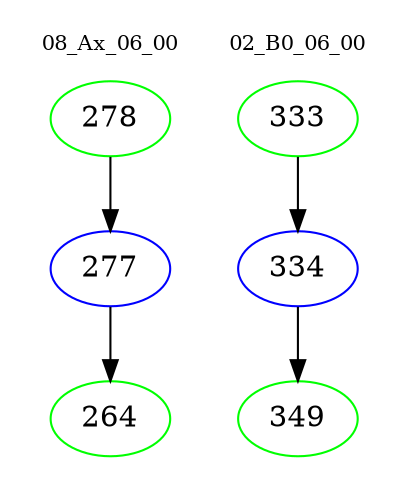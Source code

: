 digraph{
subgraph cluster_0 {
color = white
label = "08_Ax_06_00";
fontsize=10;
T0_278 [label="278", color="green"]
T0_278 -> T0_277 [color="black"]
T0_277 [label="277", color="blue"]
T0_277 -> T0_264 [color="black"]
T0_264 [label="264", color="green"]
}
subgraph cluster_1 {
color = white
label = "02_B0_06_00";
fontsize=10;
T1_333 [label="333", color="green"]
T1_333 -> T1_334 [color="black"]
T1_334 [label="334", color="blue"]
T1_334 -> T1_349 [color="black"]
T1_349 [label="349", color="green"]
}
}
